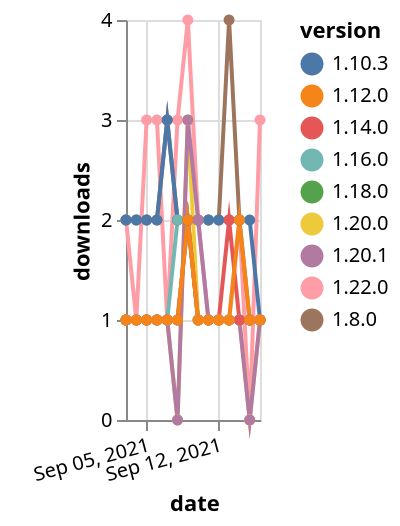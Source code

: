 {"$schema": "https://vega.github.io/schema/vega-lite/v5.json", "description": "A simple bar chart with embedded data.", "data": {"values": [{"date": "2021-09-03", "total": 175, "delta": 1, "version": "1.18.0"}, {"date": "2021-09-04", "total": 176, "delta": 1, "version": "1.18.0"}, {"date": "2021-09-05", "total": 177, "delta": 1, "version": "1.18.0"}, {"date": "2021-09-06", "total": 178, "delta": 1, "version": "1.18.0"}, {"date": "2021-09-07", "total": 179, "delta": 1, "version": "1.18.0"}, {"date": "2021-09-08", "total": 180, "delta": 1, "version": "1.18.0"}, {"date": "2021-09-09", "total": 182, "delta": 2, "version": "1.18.0"}, {"date": "2021-09-10", "total": 183, "delta": 1, "version": "1.18.0"}, {"date": "2021-09-11", "total": 184, "delta": 1, "version": "1.18.0"}, {"date": "2021-09-12", "total": 185, "delta": 1, "version": "1.18.0"}, {"date": "2021-09-13", "total": 186, "delta": 1, "version": "1.18.0"}, {"date": "2021-09-14", "total": 187, "delta": 1, "version": "1.18.0"}, {"date": "2021-09-15", "total": 188, "delta": 1, "version": "1.18.0"}, {"date": "2021-09-16", "total": 189, "delta": 1, "version": "1.18.0"}, {"date": "2021-09-03", "total": 138, "delta": 2, "version": "1.22.0"}, {"date": "2021-09-04", "total": 139, "delta": 1, "version": "1.22.0"}, {"date": "2021-09-05", "total": 142, "delta": 3, "version": "1.22.0"}, {"date": "2021-09-06", "total": 145, "delta": 3, "version": "1.22.0"}, {"date": "2021-09-07", "total": 146, "delta": 1, "version": "1.22.0"}, {"date": "2021-09-08", "total": 149, "delta": 3, "version": "1.22.0"}, {"date": "2021-09-09", "total": 153, "delta": 4, "version": "1.22.0"}, {"date": "2021-09-10", "total": 155, "delta": 2, "version": "1.22.0"}, {"date": "2021-09-11", "total": 156, "delta": 1, "version": "1.22.0"}, {"date": "2021-09-12", "total": 157, "delta": 1, "version": "1.22.0"}, {"date": "2021-09-13", "total": 158, "delta": 1, "version": "1.22.0"}, {"date": "2021-09-14", "total": 160, "delta": 2, "version": "1.22.0"}, {"date": "2021-09-15", "total": 160, "delta": 0, "version": "1.22.0"}, {"date": "2021-09-16", "total": 163, "delta": 3, "version": "1.22.0"}, {"date": "2021-09-03", "total": 2425, "delta": 2, "version": "1.8.0"}, {"date": "2021-09-04", "total": 2427, "delta": 2, "version": "1.8.0"}, {"date": "2021-09-05", "total": 2429, "delta": 2, "version": "1.8.0"}, {"date": "2021-09-06", "total": 2431, "delta": 2, "version": "1.8.0"}, {"date": "2021-09-07", "total": 2434, "delta": 3, "version": "1.8.0"}, {"date": "2021-09-08", "total": 2436, "delta": 2, "version": "1.8.0"}, {"date": "2021-09-09", "total": 2438, "delta": 2, "version": "1.8.0"}, {"date": "2021-09-10", "total": 2440, "delta": 2, "version": "1.8.0"}, {"date": "2021-09-11", "total": 2442, "delta": 2, "version": "1.8.0"}, {"date": "2021-09-12", "total": 2444, "delta": 2, "version": "1.8.0"}, {"date": "2021-09-13", "total": 2448, "delta": 4, "version": "1.8.0"}, {"date": "2021-09-14", "total": 2450, "delta": 2, "version": "1.8.0"}, {"date": "2021-09-15", "total": 2451, "delta": 1, "version": "1.8.0"}, {"date": "2021-09-16", "total": 2452, "delta": 1, "version": "1.8.0"}, {"date": "2021-09-03", "total": 168, "delta": 1, "version": "1.20.0"}, {"date": "2021-09-04", "total": 169, "delta": 1, "version": "1.20.0"}, {"date": "2021-09-05", "total": 170, "delta": 1, "version": "1.20.0"}, {"date": "2021-09-06", "total": 171, "delta": 1, "version": "1.20.0"}, {"date": "2021-09-07", "total": 172, "delta": 1, "version": "1.20.0"}, {"date": "2021-09-08", "total": 172, "delta": 0, "version": "1.20.0"}, {"date": "2021-09-09", "total": 175, "delta": 3, "version": "1.20.0"}, {"date": "2021-09-10", "total": 176, "delta": 1, "version": "1.20.0"}, {"date": "2021-09-11", "total": 177, "delta": 1, "version": "1.20.0"}, {"date": "2021-09-12", "total": 178, "delta": 1, "version": "1.20.0"}, {"date": "2021-09-13", "total": 179, "delta": 1, "version": "1.20.0"}, {"date": "2021-09-14", "total": 180, "delta": 1, "version": "1.20.0"}, {"date": "2021-09-15", "total": 180, "delta": 0, "version": "1.20.0"}, {"date": "2021-09-16", "total": 181, "delta": 1, "version": "1.20.0"}, {"date": "2021-09-03", "total": 2284, "delta": 2, "version": "1.10.3"}, {"date": "2021-09-04", "total": 2286, "delta": 2, "version": "1.10.3"}, {"date": "2021-09-05", "total": 2288, "delta": 2, "version": "1.10.3"}, {"date": "2021-09-06", "total": 2290, "delta": 2, "version": "1.10.3"}, {"date": "2021-09-07", "total": 2293, "delta": 3, "version": "1.10.3"}, {"date": "2021-09-08", "total": 2295, "delta": 2, "version": "1.10.3"}, {"date": "2021-09-09", "total": 2297, "delta": 2, "version": "1.10.3"}, {"date": "2021-09-10", "total": 2299, "delta": 2, "version": "1.10.3"}, {"date": "2021-09-11", "total": 2301, "delta": 2, "version": "1.10.3"}, {"date": "2021-09-12", "total": 2303, "delta": 2, "version": "1.10.3"}, {"date": "2021-09-13", "total": 2305, "delta": 2, "version": "1.10.3"}, {"date": "2021-09-14", "total": 2307, "delta": 2, "version": "1.10.3"}, {"date": "2021-09-15", "total": 2309, "delta": 2, "version": "1.10.3"}, {"date": "2021-09-16", "total": 2310, "delta": 1, "version": "1.10.3"}, {"date": "2021-09-03", "total": 194, "delta": 1, "version": "1.16.0"}, {"date": "2021-09-04", "total": 195, "delta": 1, "version": "1.16.0"}, {"date": "2021-09-05", "total": 196, "delta": 1, "version": "1.16.0"}, {"date": "2021-09-06", "total": 197, "delta": 1, "version": "1.16.0"}, {"date": "2021-09-07", "total": 198, "delta": 1, "version": "1.16.0"}, {"date": "2021-09-08", "total": 200, "delta": 2, "version": "1.16.0"}, {"date": "2021-09-09", "total": 202, "delta": 2, "version": "1.16.0"}, {"date": "2021-09-10", "total": 203, "delta": 1, "version": "1.16.0"}, {"date": "2021-09-11", "total": 204, "delta": 1, "version": "1.16.0"}, {"date": "2021-09-12", "total": 205, "delta": 1, "version": "1.16.0"}, {"date": "2021-09-13", "total": 206, "delta": 1, "version": "1.16.0"}, {"date": "2021-09-14", "total": 207, "delta": 1, "version": "1.16.0"}, {"date": "2021-09-15", "total": 208, "delta": 1, "version": "1.16.0"}, {"date": "2021-09-16", "total": 209, "delta": 1, "version": "1.16.0"}, {"date": "2021-09-03", "total": 140, "delta": 1, "version": "1.20.1"}, {"date": "2021-09-04", "total": 141, "delta": 1, "version": "1.20.1"}, {"date": "2021-09-05", "total": 142, "delta": 1, "version": "1.20.1"}, {"date": "2021-09-06", "total": 143, "delta": 1, "version": "1.20.1"}, {"date": "2021-09-07", "total": 144, "delta": 1, "version": "1.20.1"}, {"date": "2021-09-08", "total": 144, "delta": 0, "version": "1.20.1"}, {"date": "2021-09-09", "total": 147, "delta": 3, "version": "1.20.1"}, {"date": "2021-09-10", "total": 149, "delta": 2, "version": "1.20.1"}, {"date": "2021-09-11", "total": 150, "delta": 1, "version": "1.20.1"}, {"date": "2021-09-12", "total": 151, "delta": 1, "version": "1.20.1"}, {"date": "2021-09-13", "total": 152, "delta": 1, "version": "1.20.1"}, {"date": "2021-09-14", "total": 153, "delta": 1, "version": "1.20.1"}, {"date": "2021-09-15", "total": 153, "delta": 0, "version": "1.20.1"}, {"date": "2021-09-16", "total": 154, "delta": 1, "version": "1.20.1"}, {"date": "2021-09-03", "total": 221, "delta": 1, "version": "1.14.0"}, {"date": "2021-09-04", "total": 222, "delta": 1, "version": "1.14.0"}, {"date": "2021-09-05", "total": 223, "delta": 1, "version": "1.14.0"}, {"date": "2021-09-06", "total": 224, "delta": 1, "version": "1.14.0"}, {"date": "2021-09-07", "total": 225, "delta": 1, "version": "1.14.0"}, {"date": "2021-09-08", "total": 226, "delta": 1, "version": "1.14.0"}, {"date": "2021-09-09", "total": 228, "delta": 2, "version": "1.14.0"}, {"date": "2021-09-10", "total": 229, "delta": 1, "version": "1.14.0"}, {"date": "2021-09-11", "total": 230, "delta": 1, "version": "1.14.0"}, {"date": "2021-09-12", "total": 231, "delta": 1, "version": "1.14.0"}, {"date": "2021-09-13", "total": 233, "delta": 2, "version": "1.14.0"}, {"date": "2021-09-14", "total": 234, "delta": 1, "version": "1.14.0"}, {"date": "2021-09-15", "total": 235, "delta": 1, "version": "1.14.0"}, {"date": "2021-09-16", "total": 236, "delta": 1, "version": "1.14.0"}, {"date": "2021-09-03", "total": 282, "delta": 1, "version": "1.12.0"}, {"date": "2021-09-04", "total": 283, "delta": 1, "version": "1.12.0"}, {"date": "2021-09-05", "total": 284, "delta": 1, "version": "1.12.0"}, {"date": "2021-09-06", "total": 285, "delta": 1, "version": "1.12.0"}, {"date": "2021-09-07", "total": 286, "delta": 1, "version": "1.12.0"}, {"date": "2021-09-08", "total": 287, "delta": 1, "version": "1.12.0"}, {"date": "2021-09-09", "total": 289, "delta": 2, "version": "1.12.0"}, {"date": "2021-09-10", "total": 290, "delta": 1, "version": "1.12.0"}, {"date": "2021-09-11", "total": 291, "delta": 1, "version": "1.12.0"}, {"date": "2021-09-12", "total": 292, "delta": 1, "version": "1.12.0"}, {"date": "2021-09-13", "total": 293, "delta": 1, "version": "1.12.0"}, {"date": "2021-09-14", "total": 295, "delta": 2, "version": "1.12.0"}, {"date": "2021-09-15", "total": 296, "delta": 1, "version": "1.12.0"}, {"date": "2021-09-16", "total": 297, "delta": 1, "version": "1.12.0"}]}, "width": "container", "mark": {"type": "line", "point": {"filled": true}}, "encoding": {"x": {"field": "date", "type": "temporal", "timeUnit": "yearmonthdate", "title": "date", "axis": {"labelAngle": -15}}, "y": {"field": "delta", "type": "quantitative", "title": "downloads"}, "color": {"field": "version", "type": "nominal"}, "tooltip": {"field": "delta"}}}